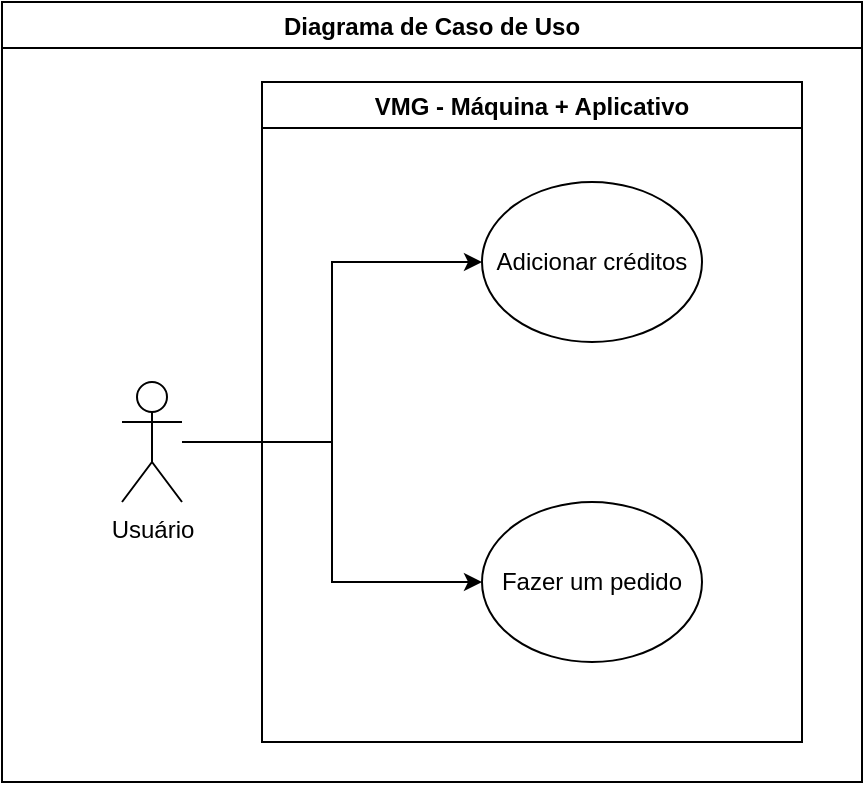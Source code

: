 <mxfile version="17.4.2" type="device"><diagram id="5V0sWzAT60UkmeUji1cu" name="Page-1"><mxGraphModel dx="1129" dy="1615" grid="1" gridSize="10" guides="1" tooltips="1" connect="1" arrows="1" fold="1" page="1" pageScale="1" pageWidth="700" pageHeight="750" background="#ffffff" math="0" shadow="0"><root><mxCell id="0"/><mxCell id="1" parent="0"/><mxCell id="yiroBoqbVVxuQGk2BWmE-26" value="Diagrama de Caso de Uso" style="swimlane;" parent="1" vertex="1"><mxGeometry y="-30" width="430" height="390" as="geometry"/></mxCell><mxCell id="yvgmorAS4B5LJ6uKoSlp-4" style="edgeStyle=orthogonalEdgeStyle;rounded=0;orthogonalLoop=1;jettySize=auto;html=1;entryX=0;entryY=0.5;entryDx=0;entryDy=0;" edge="1" parent="yiroBoqbVVxuQGk2BWmE-26" source="yvgmorAS4B5LJ6uKoSlp-3" target="yvgmorAS4B5LJ6uKoSlp-1"><mxGeometry relative="1" as="geometry"/></mxCell><mxCell id="yvgmorAS4B5LJ6uKoSlp-5" style="edgeStyle=orthogonalEdgeStyle;rounded=0;orthogonalLoop=1;jettySize=auto;html=1;entryX=0;entryY=0.5;entryDx=0;entryDy=0;" edge="1" parent="yiroBoqbVVxuQGk2BWmE-26" source="yvgmorAS4B5LJ6uKoSlp-3" target="yvgmorAS4B5LJ6uKoSlp-2"><mxGeometry relative="1" as="geometry"/></mxCell><mxCell id="yvgmorAS4B5LJ6uKoSlp-3" value="Usuário" style="shape=umlActor;verticalLabelPosition=bottom;verticalAlign=top;html=1;outlineConnect=0;" vertex="1" parent="yiroBoqbVVxuQGk2BWmE-26"><mxGeometry x="60" y="190" width="30" height="60" as="geometry"/></mxCell><mxCell id="yvgmorAS4B5LJ6uKoSlp-1" value="Adicionar créditos" style="ellipse;whiteSpace=wrap;html=1;" vertex="1" parent="yiroBoqbVVxuQGk2BWmE-26"><mxGeometry x="240" y="90" width="110" height="80" as="geometry"/></mxCell><mxCell id="yvgmorAS4B5LJ6uKoSlp-2" value="Fazer um pedido" style="ellipse;whiteSpace=wrap;html=1;" vertex="1" parent="yiroBoqbVVxuQGk2BWmE-26"><mxGeometry x="240" y="250" width="110" height="80" as="geometry"/></mxCell><mxCell id="yvgmorAS4B5LJ6uKoSlp-9" value="VMG - Máquina + Aplicativo" style="swimlane;" vertex="1" parent="yiroBoqbVVxuQGk2BWmE-26"><mxGeometry x="130" y="40" width="270" height="330" as="geometry"/></mxCell></root></mxGraphModel></diagram></mxfile>